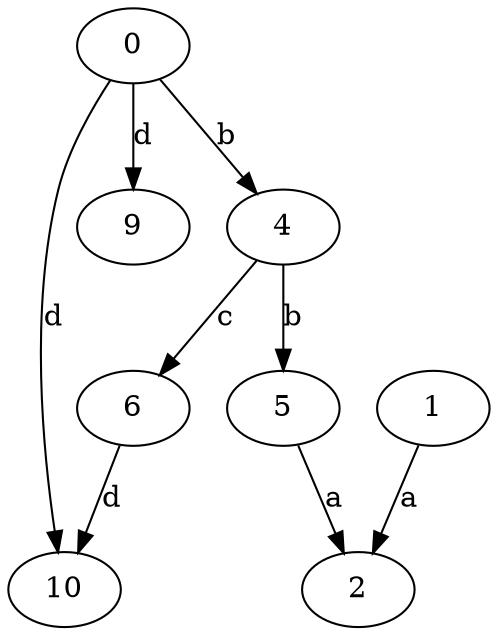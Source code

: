 strict digraph  {
0;
1;
2;
4;
5;
6;
9;
10;
0 -> 4  [label=b];
0 -> 9  [label=d];
0 -> 10  [label=d];
1 -> 2  [label=a];
4 -> 5  [label=b];
4 -> 6  [label=c];
5 -> 2  [label=a];
6 -> 10  [label=d];
}
